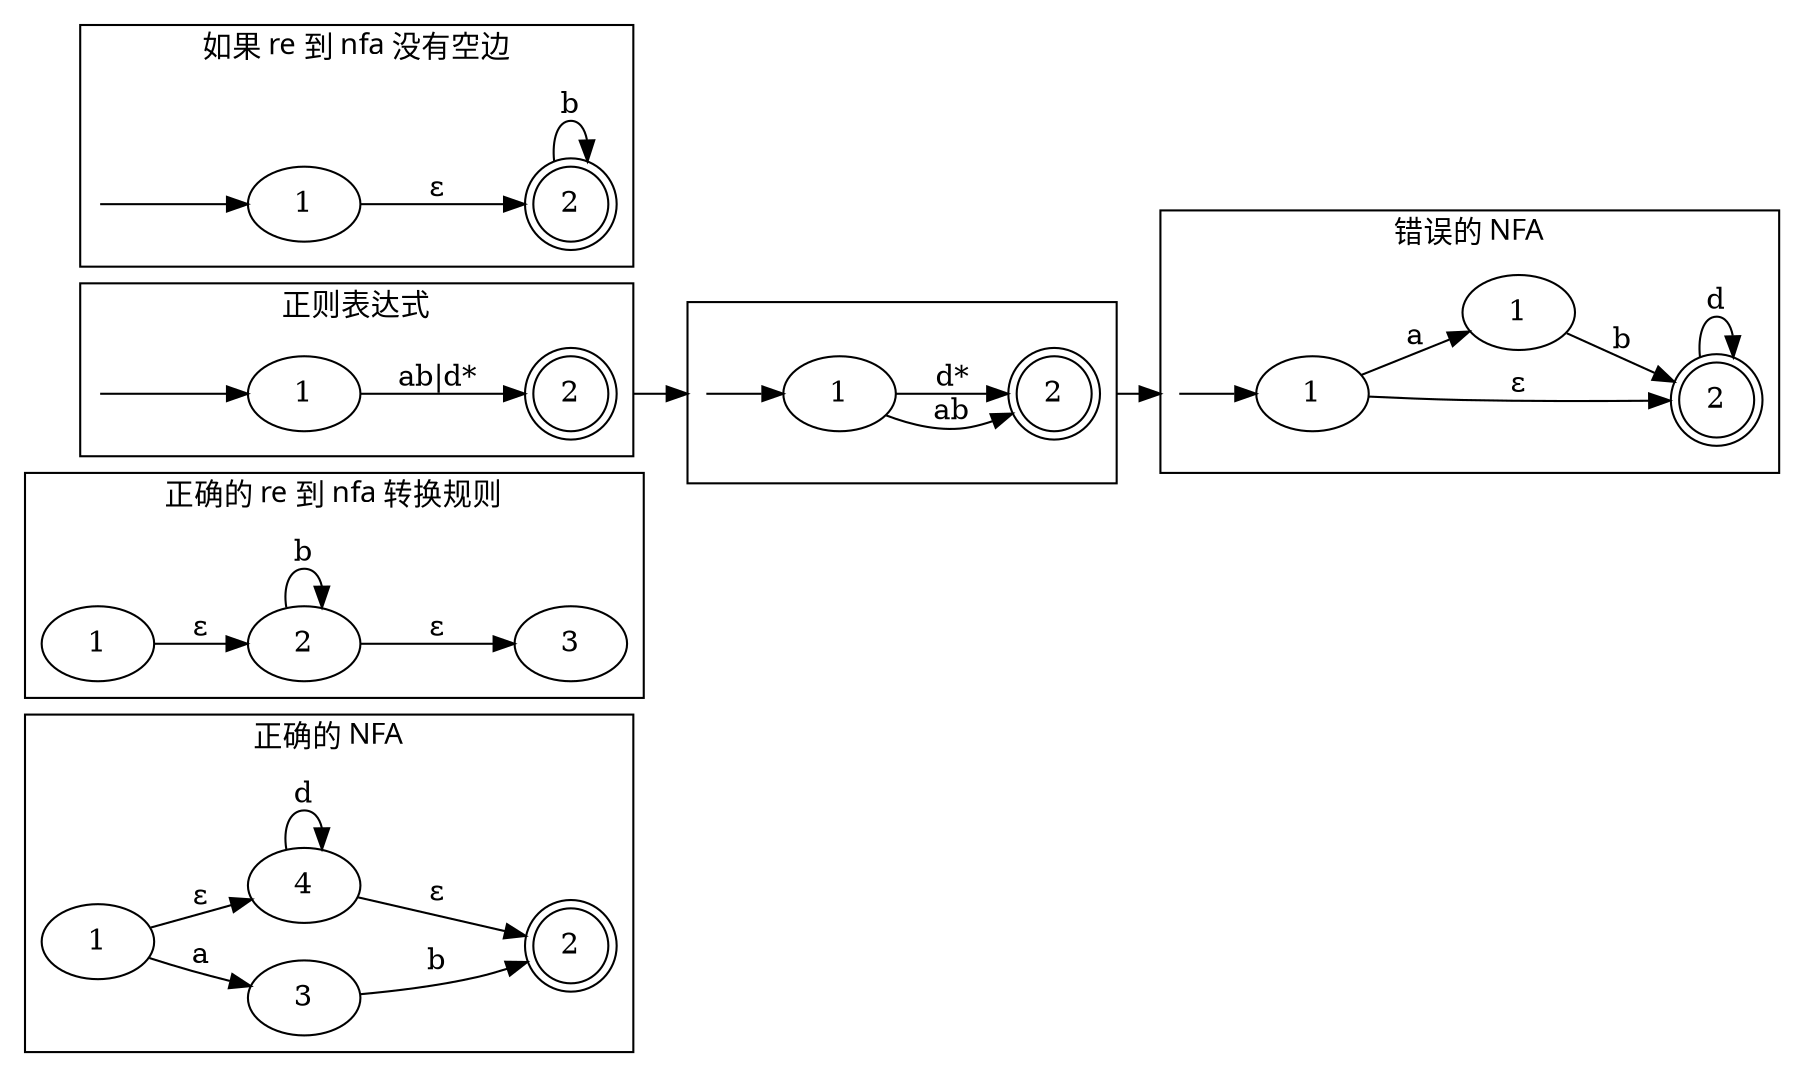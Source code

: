 digraph G {
    rankdir = "LR";
    compound=true;
    node [type=circle];

    fontname="Microsoft Yahei"

    subgraph clusterNFARight {
        // 没有 cluster 就没有框...
        label = "正确的 NFA"
        NFARightOne [label="1"];
        NFARightTwo [label="2" shape=doublecircle];
        NFARightThree [label="3"];
        NFARightFour [label="4"];
        NFARightOne -> NFARightThree [label="a"];
        NFARightThree -> NFARightTwo [label="b"];
        NFARightOne -> NFARightFour [label="ε"];
        NFARightFour -> NFARightTwo [label="ε"];
        NFARightFour -> NFARightFour [label="d"];
    }

    subgraph clusterRight {
        label = "正确的 re 到 nfa 转换规则"
        clusterRight_one [label="1"];
        clusterRight_two [label="2"];
        clusterRight_three [label="3"];
        clusterRight_one -> clusterRight_two [label="ε"];
        clusterRight_two -> clusterRight_three [label="ε"];
        clusterRight_two -> clusterRight_two [label="b"];
    }

    subgraph cluster1 {
        label = "正则表达式";
        begin1 [style=invis, fixedsize=true, width=0.01];
        cluster1One [label="1"];
        cluster1Two [label="2" shape=doublecircle];
        begin1 -> cluster1One;
        cluster1One -> cluster1Two [label="ab|d*"];
    }

    subgraph cluster2 {
        label = "错误的 NFA";
        cluster2One [label="1"];
        cluster2Two [label="2" shape=doublecircle];
        cluster2OnePlus [label="1"]
        begin2 [style=invis, fixedsize=true, width=0.01];
        begin2 -> cluster2One;

        cluster2One -> cluster2OnePlus [label="a"];
        cluster2One -> cluster2Two [label="ε"];
        cluster2OnePlus -> cluster2Two [label="b"];
        cluster2Two -> cluster2Two [label="d"];
    }

    subgraph clusterMiddle {
        beginMiddle [style=invis, fixedsize=true, width=0.01];
        clusterMiddleOne [label="1"];
        clusterMiddleTwo [label="2" shape="doublecircle"];
        beginMiddle -> clusterMiddleOne;
        clusterMiddleOne -> clusterMiddleTwo [label="ab"];
        clusterMiddleOne -> clusterMiddleTwo [label="d*"];
    }

    subgraph cluster3 {
        label = "如果 re 到 nfa 没有空边"
        begin3 [style=invis, fixedsize=true, width=0.01];
        cluster3One [label="1"];
        cluster3Two [label="2" shape=doublecircle];
        begin3 -> cluster3One;
        cluster3One -> cluster3Two [label="ε"];
        cluster3Two -> cluster3Two [label="b"];
    }

    cluster1Two -> beginMiddle [ltail=cluster1 lhead=clusterMiddle];
    clusterMiddleTwo -> begin2 [ltail=clusterMiddle lhead=cluster2];
}